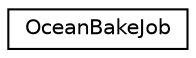 digraph G
{
  edge [fontname="Helvetica",fontsize="10",labelfontname="Helvetica",labelfontsize="10"];
  node [fontname="Helvetica",fontsize="10",shape=record];
  rankdir=LR;
  Node1 [label="OceanBakeJob",height=0.2,width=0.4,color="black", fillcolor="white", style="filled",URL="$db/dec/structOceanBakeJob.html"];
}
